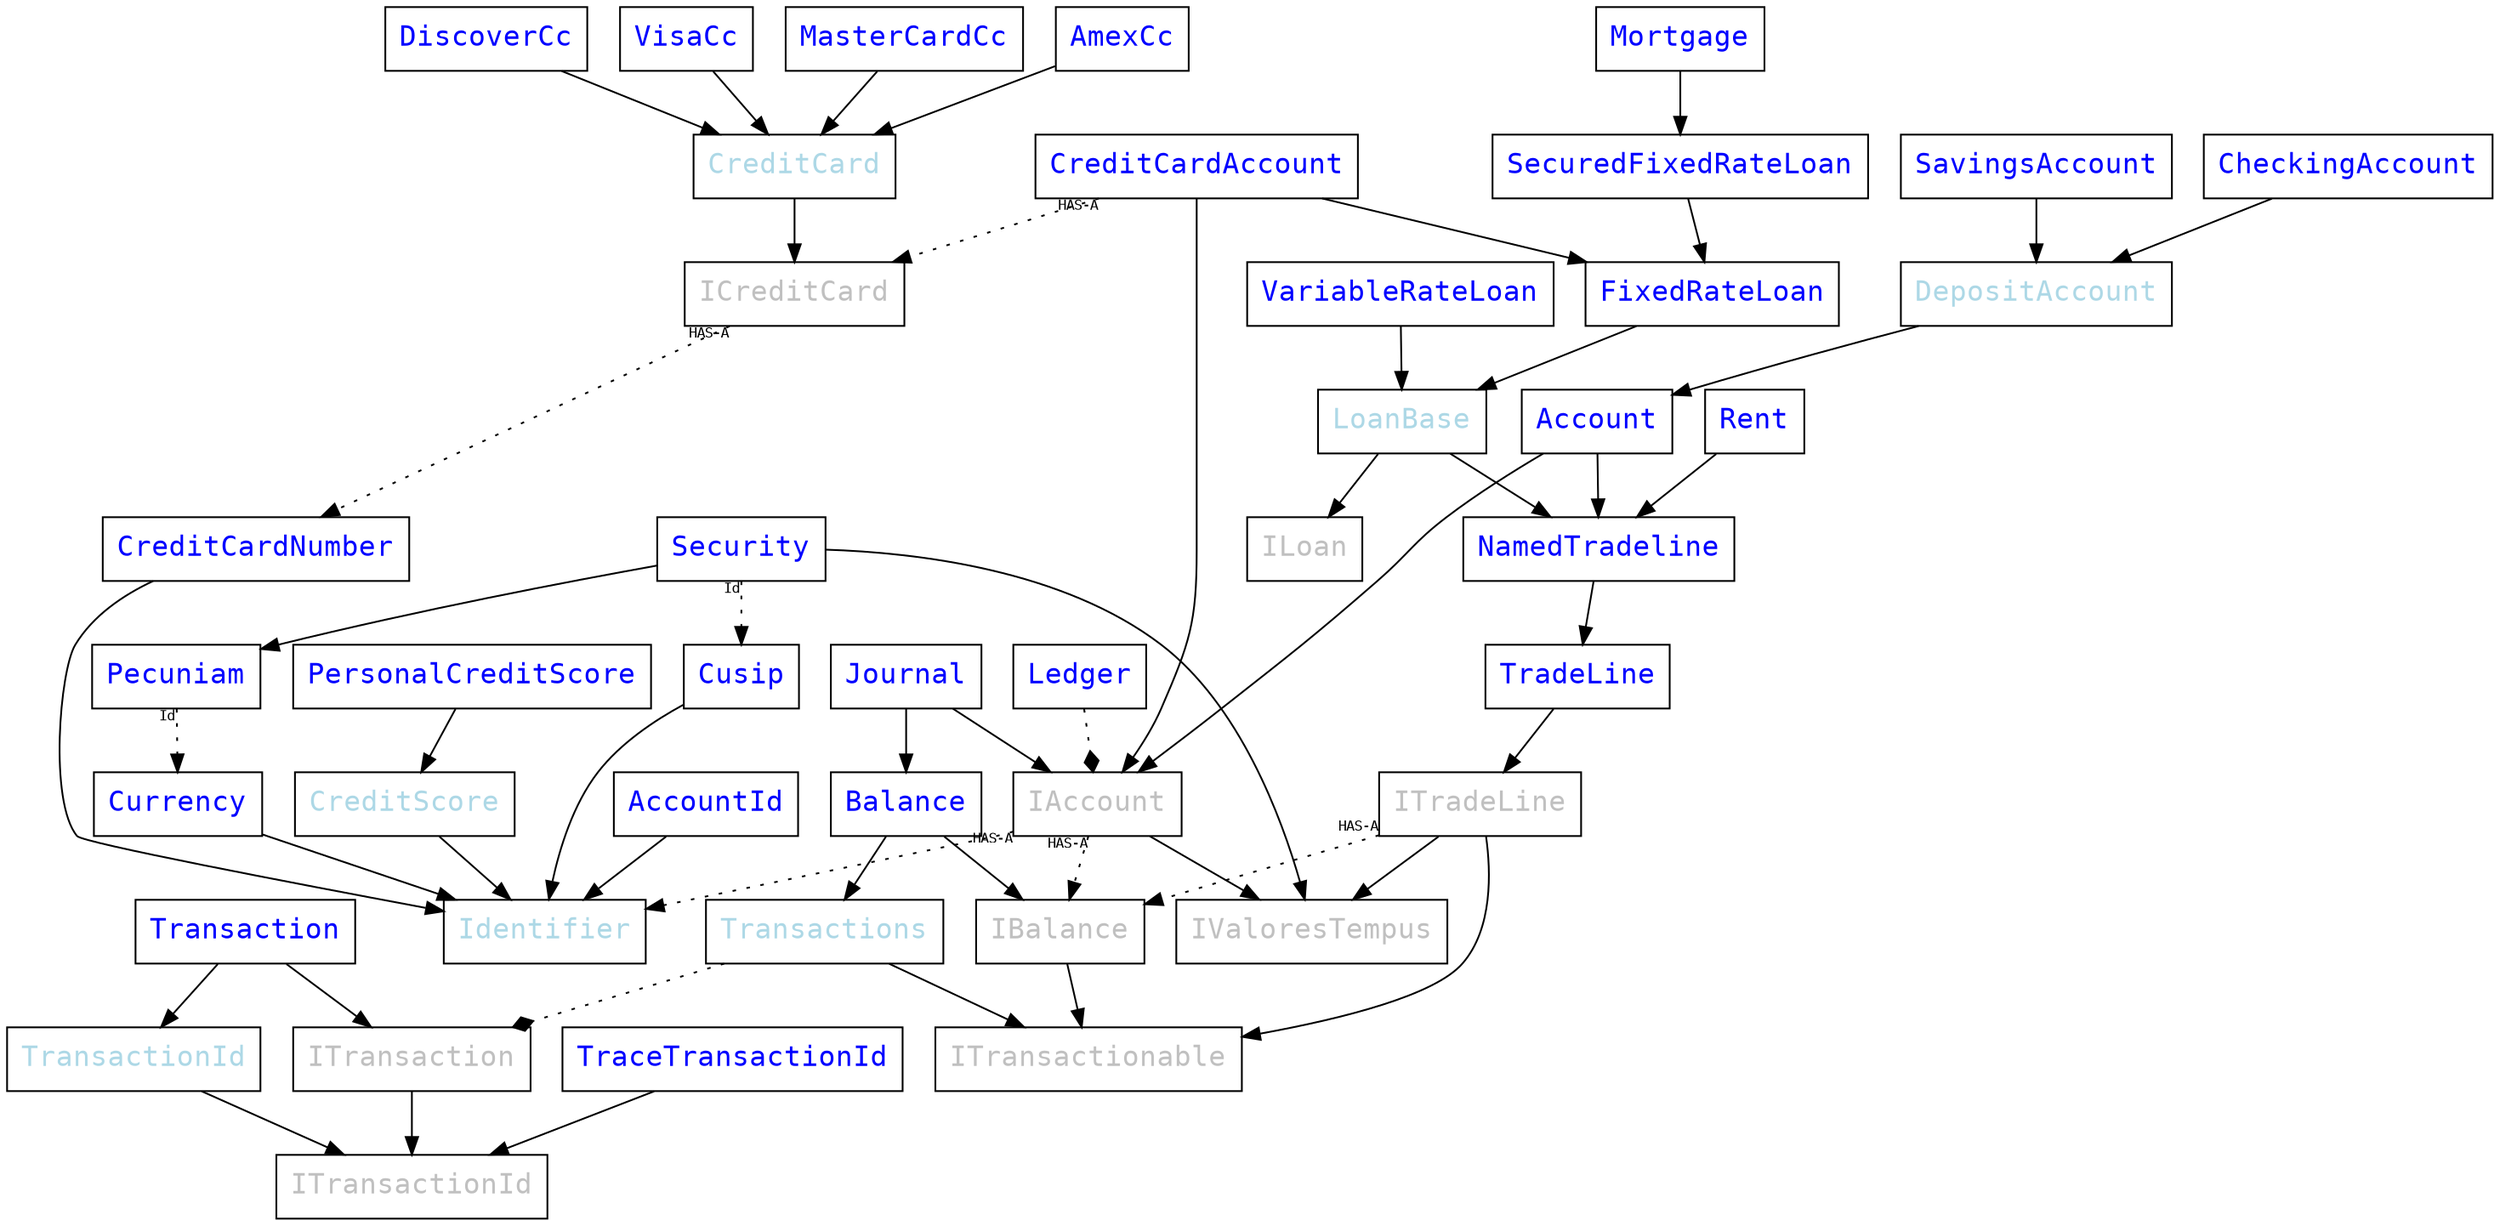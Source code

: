 digraph noFutureRandDataSp {
    node [fontname=Consolas, shape=box, fontcolor="blue", fontsize=16]
    //graph [splines=ortho];
    
    LoanBase [fontcolor="lightblue"]
    CreditCard [fontcolor="lightblue"]
    CreditScore [fontcolor="lightblue"]
    ICreditCard [fontcolor="grey"]
    IAccount [fontcolor="grey"]
    IBalance [fontcolor="grey"]
    ILoan [fontcolor="grey"]
    ITradeLine [fontcolor="grey"]
    ITransaction [fontcolor="grey"]
    ITransactionable [fontcolor="grey"]
    ITransactionId [fontcolor="grey"]
    IValoresTempus [fontcolor="grey"]
    LoanBase [fontcolor="lightblue"]
    TransactionId [fontcolor="lightblue"]
    DepositAccount [fontcolor="lightblue"]
    Identifier [fontcolor="lightblue"]
    Transactions [fontcolor="lightblue"]
    
    Mortgage -> SecuredFixedRateLoan
    SecuredFixedRateLoan -> FixedRateLoan
    CreditCardAccount -> FixedRateLoan
    CreditCardAccount -> IAccount
    CreditCardAccount -> ICreditCard [style="dotted" taillabel="HAS-A",fontname=Consolas, fontsize=8]
    FixedRateLoan -> LoanBase
    LoanBase -> NamedTradeline
    Rent -> NamedTradeline
    CheckingAccount -> DepositAccount
    SavingsAccount -> DepositAccount
    Account -> NamedTradeline
    Account -> IAccount
    DepositAccount -> Account
    ITradeLine -> IValoresTempus
    LoanBase -> ILoan
    TradeLine -> ITradeLine
    ITradeLine -> ITransactionable
    IAccount -> IValoresTempus
    IAccount -> Identifier [style="dotted" taillabel="HAS-A",fontname=Consolas, fontsize=8]
    IAccount -> IBalance [style="dotted" taillabel="HAS-A",fontname=Consolas, fontsize=8]
    NamedTradeline -> TradeLine
    ITradeLine -> IBalance [style="dotted" taillabel="HAS-A",fontname=Consolas, fontsize=8]
    Balance -> IBalance
    Balance -> Transactions
    VariableRateLoan -> LoanBase
    Security -> IValoresTempus
    Security -> Pecuniam
    Security -> Cusip [style="dotted", taillabel="Id",fontname=Consolas, fontsize=8]
    Cusip -> Identifier
    Pecuniam -> Currency [style="dotted", taillabel="Id",fontname=Consolas, fontsize=8]
    Currency -> Identifier
    CreditScore -> Identifier
    PersonalCreditScore -> CreditScore
    CreditCardNumber -> Identifier
    VisaCc -> CreditCard
    MasterCardCc -> CreditCard
    AmexCc -> CreditCard
    DiscoverCc -> CreditCard
    CreditCard -> ICreditCard
    ICreditCard -> CreditCardNumber [style="dotted" taillabel="HAS-A",fontname=Consolas, fontsize=8]
    IBalance -> ITransactionable
    AccountId -> Identifier
    Transactions -> ITransaction [style="dotted" arrowhead="diamond"]
    Transactions -> ITransactionable
    Transaction -> ITransaction
    Transaction -> TransactionId
    ITransaction -> ITransactionId
    TransactionId -> ITransactionId
    TraceTransactionId -> ITransactionId
    Journal -> Balance
    Journal -> IAccount
    Ledger -> IAccount [style="dotted" arrowhead="diamond"]
}